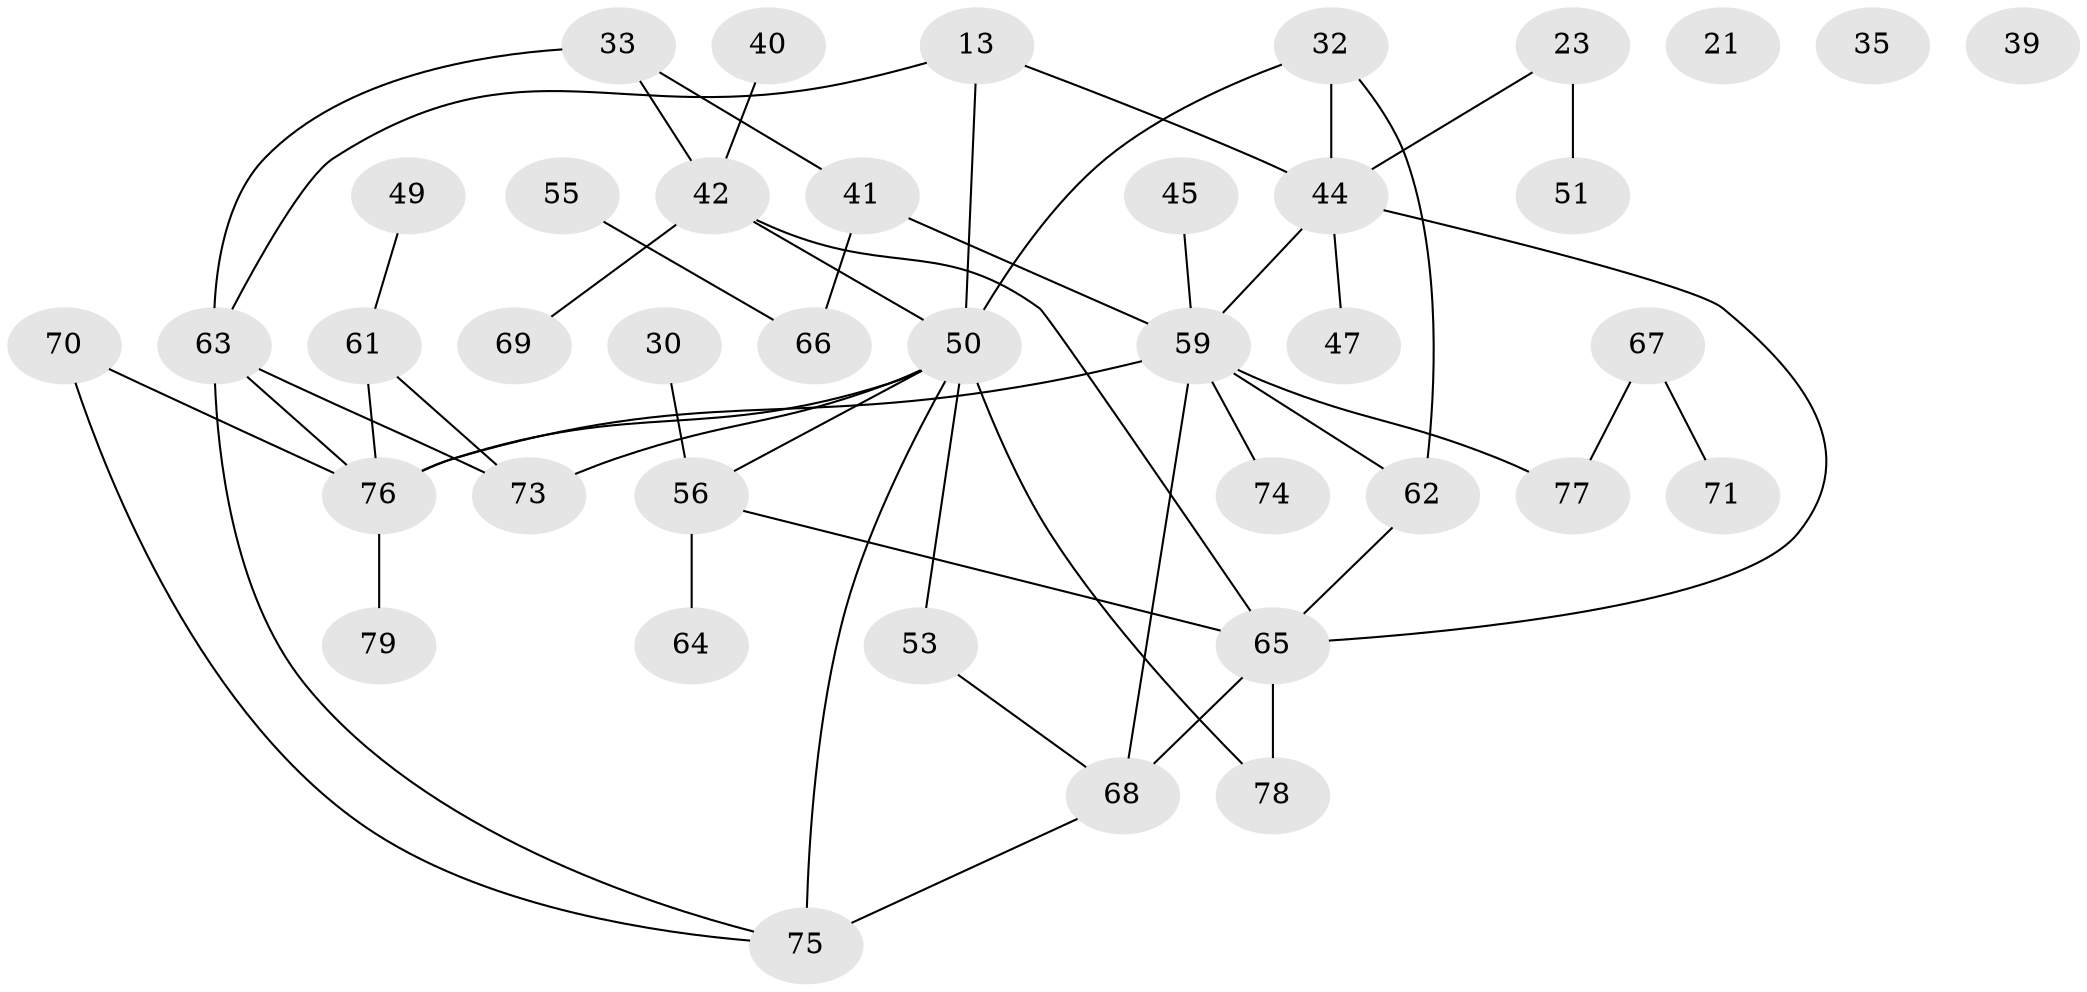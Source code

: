 // original degree distribution, {3: 0.3037974683544304, 2: 0.26582278481012656, 1: 0.16455696202531644, 5: 0.11392405063291139, 4: 0.10126582278481013, 0: 0.0379746835443038, 6: 0.012658227848101266}
// Generated by graph-tools (version 1.1) at 2025/39/03/09/25 04:39:40]
// undirected, 39 vertices, 52 edges
graph export_dot {
graph [start="1"]
  node [color=gray90,style=filled];
  13;
  21;
  23;
  30;
  32;
  33;
  35;
  39;
  40;
  41;
  42 [super="+4+28"];
  44 [super="+10"];
  45 [super="+3"];
  47;
  49;
  50 [super="+19+36"];
  51 [super="+12"];
  53 [super="+9"];
  55;
  56 [super="+20+27+8"];
  59 [super="+43+57"];
  61;
  62 [super="+38"];
  63 [super="+16+22+52"];
  64;
  65 [super="+29+48+60"];
  66;
  67;
  68 [super="+34"];
  69;
  70;
  71;
  73 [super="+26"];
  74;
  75 [super="+58"];
  76 [super="+25+72+31"];
  77 [super="+54"];
  78;
  79;
  13 -- 44 [weight=2];
  13 -- 50 [weight=2];
  13 -- 63;
  23 -- 44;
  23 -- 51 [weight=2];
  30 -- 56;
  32 -- 44;
  32 -- 50;
  32 -- 62;
  33 -- 41;
  33 -- 42;
  33 -- 63;
  40 -- 42;
  41 -- 66;
  41 -- 59;
  42 -- 50;
  42 -- 69;
  42 -- 65;
  44 -- 65;
  44 -- 59 [weight=2];
  44 -- 47;
  45 -- 59;
  49 -- 61;
  50 -- 73 [weight=2];
  50 -- 78;
  50 -- 76 [weight=2];
  50 -- 56;
  50 -- 75;
  50 -- 53;
  53 -- 68;
  55 -- 66;
  56 -- 65;
  56 -- 64;
  59 -- 62;
  59 -- 77;
  59 -- 76 [weight=3];
  59 -- 68 [weight=2];
  59 -- 74;
  61 -- 73 [weight=2];
  61 -- 76;
  62 -- 65;
  63 -- 73 [weight=2];
  63 -- 75;
  63 -- 76;
  65 -- 78;
  65 -- 68 [weight=2];
  67 -- 71;
  67 -- 77;
  68 -- 75 [weight=2];
  70 -- 76;
  70 -- 75;
  76 -- 79;
}

